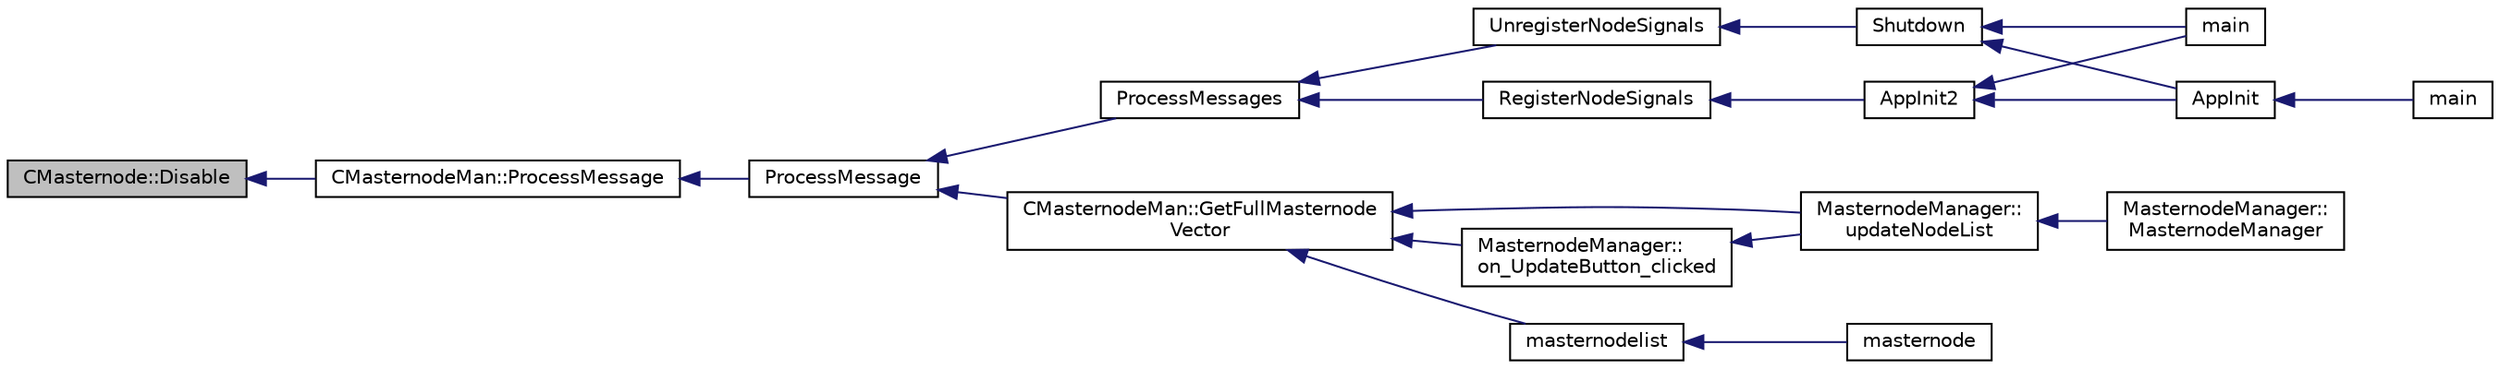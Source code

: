 digraph "CMasternode::Disable"
{
  edge [fontname="Helvetica",fontsize="10",labelfontname="Helvetica",labelfontsize="10"];
  node [fontname="Helvetica",fontsize="10",shape=record];
  rankdir="LR";
  Node235 [label="CMasternode::Disable",height=0.2,width=0.4,color="black", fillcolor="grey75", style="filled", fontcolor="black"];
  Node235 -> Node236 [dir="back",color="midnightblue",fontsize="10",style="solid",fontname="Helvetica"];
  Node236 [label="CMasternodeMan::ProcessMessage",height=0.2,width=0.4,color="black", fillcolor="white", style="filled",URL="$dc/d6b/class_c_masternode_man.html#ae3e5d263cebdcd932eca49caeadce9aa"];
  Node236 -> Node237 [dir="back",color="midnightblue",fontsize="10",style="solid",fontname="Helvetica"];
  Node237 [label="ProcessMessage",height=0.2,width=0.4,color="black", fillcolor="white", style="filled",URL="$df/d0a/main_8cpp.html#a8ba92b1a4bce3c835e887a9073d17d8e"];
  Node237 -> Node238 [dir="back",color="midnightblue",fontsize="10",style="solid",fontname="Helvetica"];
  Node238 [label="ProcessMessages",height=0.2,width=0.4,color="black", fillcolor="white", style="filled",URL="$d4/dbf/main_8h.html#a196f9318f02448b85b28d612698934fd"];
  Node238 -> Node239 [dir="back",color="midnightblue",fontsize="10",style="solid",fontname="Helvetica"];
  Node239 [label="RegisterNodeSignals",height=0.2,width=0.4,color="black", fillcolor="white", style="filled",URL="$d4/dbf/main_8h.html#ab02615ff65f91d69f8d786ec900baa8a",tooltip="Register with a network node to receive its signals. "];
  Node239 -> Node240 [dir="back",color="midnightblue",fontsize="10",style="solid",fontname="Helvetica"];
  Node240 [label="AppInit2",height=0.2,width=0.4,color="black", fillcolor="white", style="filled",URL="$d8/dc0/init_8h.html#a1a4c1bfbf6ba1db77e988b89b9cadfd3",tooltip="Initialize ion. "];
  Node240 -> Node241 [dir="back",color="midnightblue",fontsize="10",style="solid",fontname="Helvetica"];
  Node241 [label="AppInit",height=0.2,width=0.4,color="black", fillcolor="white", style="filled",URL="$d4/d35/iond_8cpp.html#ac59316b767e6984e1285f0531275286b"];
  Node241 -> Node242 [dir="back",color="midnightblue",fontsize="10",style="solid",fontname="Helvetica"];
  Node242 [label="main",height=0.2,width=0.4,color="black", fillcolor="white", style="filled",URL="$d4/d35/iond_8cpp.html#a0ddf1224851353fc92bfbff6f499fa97"];
  Node240 -> Node243 [dir="back",color="midnightblue",fontsize="10",style="solid",fontname="Helvetica"];
  Node243 [label="main",height=0.2,width=0.4,color="black", fillcolor="white", style="filled",URL="$d5/d2d/ion_8cpp.html#a0ddf1224851353fc92bfbff6f499fa97"];
  Node238 -> Node244 [dir="back",color="midnightblue",fontsize="10",style="solid",fontname="Helvetica"];
  Node244 [label="UnregisterNodeSignals",height=0.2,width=0.4,color="black", fillcolor="white", style="filled",URL="$d4/dbf/main_8h.html#a3ef0cc6e9d9d6435ee2a5569244d6ebd",tooltip="Unregister a network node. "];
  Node244 -> Node245 [dir="back",color="midnightblue",fontsize="10",style="solid",fontname="Helvetica"];
  Node245 [label="Shutdown",height=0.2,width=0.4,color="black", fillcolor="white", style="filled",URL="$d8/dc0/init_8h.html#ac5f038c2b480cf9ef5e19e3eba8dbaf9"];
  Node245 -> Node241 [dir="back",color="midnightblue",fontsize="10",style="solid",fontname="Helvetica"];
  Node245 -> Node243 [dir="back",color="midnightblue",fontsize="10",style="solid",fontname="Helvetica"];
  Node237 -> Node246 [dir="back",color="midnightblue",fontsize="10",style="solid",fontname="Helvetica"];
  Node246 [label="CMasternodeMan::GetFullMasternode\lVector",height=0.2,width=0.4,color="black", fillcolor="white", style="filled",URL="$dc/d6b/class_c_masternode_man.html#ab39e213a7601e1bef2eba1d5d63206f5"];
  Node246 -> Node247 [dir="back",color="midnightblue",fontsize="10",style="solid",fontname="Helvetica"];
  Node247 [label="MasternodeManager::\lupdateNodeList",height=0.2,width=0.4,color="black", fillcolor="white", style="filled",URL="$d9/d70/class_masternode_manager.html#a5485a8bd6ccf673027165cc1207dfae9"];
  Node247 -> Node248 [dir="back",color="midnightblue",fontsize="10",style="solid",fontname="Helvetica"];
  Node248 [label="MasternodeManager::\lMasternodeManager",height=0.2,width=0.4,color="black", fillcolor="white", style="filled",URL="$d9/d70/class_masternode_manager.html#ad18cb99065e056e6b791e2356de826bf"];
  Node246 -> Node249 [dir="back",color="midnightblue",fontsize="10",style="solid",fontname="Helvetica"];
  Node249 [label="MasternodeManager::\lon_UpdateButton_clicked",height=0.2,width=0.4,color="black", fillcolor="white", style="filled",URL="$d9/d70/class_masternode_manager.html#ae8d07b4d869e3eb09fe1be445eff0430"];
  Node249 -> Node247 [dir="back",color="midnightblue",fontsize="10",style="solid",fontname="Helvetica"];
  Node246 -> Node250 [dir="back",color="midnightblue",fontsize="10",style="solid",fontname="Helvetica"];
  Node250 [label="masternodelist",height=0.2,width=0.4,color="black", fillcolor="white", style="filled",URL="$d5/d6b/rpcstashedsend_8cpp.html#a3a7ed7e37f21eb2912afc6e776f7236c"];
  Node250 -> Node251 [dir="back",color="midnightblue",fontsize="10",style="solid",fontname="Helvetica"];
  Node251 [label="masternode",height=0.2,width=0.4,color="black", fillcolor="white", style="filled",URL="$d5/d6b/rpcstashedsend_8cpp.html#a30609e443aeb47c29ed0878d16b1b5e1"];
}
